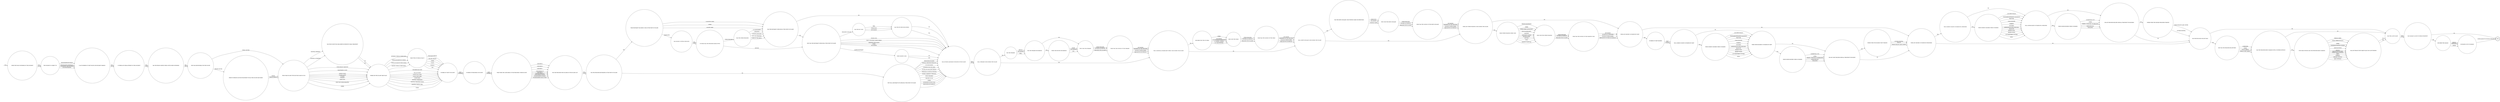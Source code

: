 digraph ESCAPE_FROM_ESCORT {  rankdir=LR;
  node [shape = circle];
  START_NODE [label="", shape=none];
  START_NODE -> 44975 [label = "start"];
  END_NODE [label="END", shape="doublecircle"];
  44134 [label = "WERE ANY INJURIES SUSTAINED BY PRISONERS"];
  44134 -> 45118 [label = "YES"];
  44134 -> 44908 [label = "NO"];
  44143 [label = "WHAT WERE THE CATEGORIES OF THE PRISONERS UNDER ESCORT"];
  44143 -> 45156 [label = "CATEGORY A"];
  44143 -> 45156 [label = "CATEGORY B"];
  44143 -> 45156 [label = "CATEGORY C"];
  44143 -> 45156 [label = "CATEGORISED YO"];
  44143 -> 45156 [label = "CATEGORY D"];
  44143 -> 45156 [label = "UNCATEGORISED YO"];
  44143 -> 45156 [label = "CATEGORISED FEMALE"];
  44143 -> 45156 [label = "UNCATEGORISED FEMALE"];
  44143 -> 45156 [label = "UNCATEGORISED ADULT MALE"];
  44164 [label = "WHICH MINOR INJURIES WERE SUSTAINED"];
  44164 -> 44571 [label = "GRAZES, SCRATCHES OR ABRASIONS"];
  44164 -> 44571 [label = "MINOR BRUISES"];
  44164 -> 44571 [label = "SWELLINGS"];
  44164 -> 44571 [label = "SUPERFICIAL CUTS"];
  44164 -> 44571 [label = "OTHER"];
  44188 [label = "WHAT TYPE OF VEHICLE WAS IT"];
  44188 -> 44448 [label = "COACH"];
  44188 -> 44448 [label = "MINIBUS"];
  44188 -> 44448 [label = "TAXI"];
  44188 -> 44448 [label = "CELLULAR VEHICLE"];
  44188 -> 44448 [label = "SECURE TRANSIT"];
  44188 -> 44448 [label = "OTHER"];
  44211 [label = "WAS THE RESTRAINT OVERCOME AT THE POINT OF ESCAPE"];
  44211 -> 44859 [label = "YES"];
  44211 -> 44443 [label = "NO"];
  44215 [label = "WERE THE ROUNDS DISCHARGED"];
  44215 -> 44994 [label = "LIVE"];
  44215 -> 44994 [label = "BLANK"];
  44215 -> 44994 [label = "NOT KNOWN"];
  44246 [label = "WAS THE FIREARM"];
  44246 -> 44998 [label = "REAL"];
  44246 -> 44998 [label = "REPLICA"];
  44246 -> 44998 [label = "NOT KNOWN"];
  44281 [label = "WAS THE OTHER PRISONER"];
  44281 -> 44211 [label = "A CO-DEFENDANT"];
  44281 -> 44211 [label = "A RELATIVE"];
  44281 -> 44211 [label = "A KNOWN ASSOCIATE"];
  44281 -> 44211 [label = "AN E LIST PRISONER"];
  44281 -> 44211 [label = "NONE OF THE ABOVE"];
  44298 [label = "HAS THE PRISONER BEEN CHARGED WITH A FURTHER OFFENCE"];
  44298 -> 44970 [label = "YES"];
  44298 -> 44696 [label = "NO"];
  44360 [label = "THE INCIDENT IS SUBJECT TO"];
  44360 -> 45066 [label = "INVESTIGATION BY POLICE"];
  44360 -> 45066 [label = "INVESTIGATION INTERNALLY"];
  44360 -> 45066 [label = "GOVERNOR'S ADJUDICATION"];
  44360 -> 45066 [label = "NO INVESTIGATION"];
  44409 [label = "WAS THE ESCORT FOR CHILD BIRTH OR PRE/POST NATAL TREATMENT"];
  44409 -> 45112 [label = "YES"];
  44409 -> 45112 [label = "NO"];
  44419 [label = "WAS THE PRISONER RESTRAINED AT THE POINT OF ESCAPE"];
  44419 -> 44966 [label = "YES"];
  44419 -> 44727 [label = "NO"];
  44426 [label = "ESTIMATED COST OF DAMAGE"];
  44426 -> END_NODE [label = "ENTER AMOUNT IN POUND STERLING"];
  44443 [label = "WAS OUTSIDE ASSISTANCE INVOLVED IN THE ESCAPE"];
  44443 -> 45136 [label = "YES"];
  44443 -> 45136 [label = "NO"];
  44448 [label = "NUMBER OF STAFF ON ESCORT"];
  44448 -> 44757 [label = "MALE"];
  44448 -> 44757 [label = "FEMALE"];
  44490 [label = "FROM WHAT ESCORT TYPE DID THE ESCAPE OCCUR"];
  44490 -> 44409 [label = "HOSPITAL OUTPATIENT"];
  44490 -> 44409 [label = "HOSPITAL INPATIENT"];
  44490 -> 45112 [label = "INTER PRISON TRANSFER"];
  44490 -> 45112 [label = "MAGISTRATES COURT"];
  44490 -> 45112 [label = "CROWN COURT"];
  44490 -> 45112 [label = "COUNTY COURT"];
  44490 -> 45112 [label = "FUNERAL"];
  44490 -> 45112 [label = "WEDDING"];
  44490 -> 45112 [label = "HOME VISIT"];
  44490 -> 45112 [label = "HOSP VISIT (DYING RELATIVE)"];
  44490 -> 45112 [label = "OTHER"];
  44507 [label = "WHAT WAS THE SOURCE OF THE WEAPONS USED"];
  44507 -> 45151 [label = "SECRETED ON PRISONER"];
  44507 -> 45151 [label = "FOUND IN VEHICLE/AREA"];
  44507 -> 45151 [label = "BROUGHT BY OUTSIDE ACCOMPLICE"];
  44507 -> 45151 [label = "NOT KNOWN"];
  44519 [label = "WAS A MINOR INJURY SUSTAINED BY A PRISONER"];
  44519 -> 44164 [label = "YES"];
  44519 -> 44571 [label = "NO"];
  44521 [label = "WAS A CHEMICAL INCAPACITANT SPRAY USED DURING THE ESCAPE"];
  44521 -> 44904 [label = "YES"];
  44521 -> 44729 [label = "NO"];
  44538 [label = "WHERE WERE THE INJURED STAFF TREATED"];
  44538 -> 44134 [label = "PRISON HEALTH CARE CENTRE"];
  44538 -> 44134 [label = "OUTSIDE HOSPITAL"];
  44538 -> 44134 [label = "OWN GP"];
  44539 [label = "WERE MINOR INJURIES SUSTAINED BY STAFF"];
  44539 -> 45154 [label = "YES"];
  44539 -> 45024 [label = "NO"];
  44571 [label = "DID ANY PRISONER REQUIRE MEDICAL TREATMENT FOR INJURIES"];
  44571 -> 44706 [label = "YES"];
  44571 -> 44908 [label = "NO"];
  44581 [label = "WAS DAMAGE CAUSED TO PRISON PROPERTY"];
  44581 -> 44650 [label = "YES"];
  44581 -> END_NODE [label = "NO"];
  44605 [label = "WHO USED THE OTHER WEAPONS"];
  44605 -> 44507 [label = "PRISONER WHO ESCAPED"];
  44605 -> 44507 [label = "OTHER PRISONER"];
  44605 -> 44507 [label = "OUTSIDE ACCOMPLICE"];
  44644 [label = "HAS THE KEY BEEN RECOVERED"];
  44644 -> 44443 [label = "YES"];
  44644 -> 44443 [label = "NO"];
  44650 [label = "DESCRIBE THE DAMAGE"];
  44650 -> 44426 [label = "MINOR"];
  44650 -> 44426 [label = "SERIOUS"];
  44650 -> 44426 [label = "EXTENSIVE"];
  44673 [label = "WERE INSERTS USED"];
  44673 -> 44443 [label = "YES"];
  44673 -> 44443 [label = "NO"];
  44675 [label = "WAS THE KEY USED"];
  44675 -> 44644 [label = "REAL"];
  44675 -> 44644 [label = "IMPROVISED"];
  44675 -> 44644 [label = "NOT KNOWN"];
  44696 [label = "WAS THIS A KPI ESCAPE"];
  44696 -> 44581 [label = "YES"];
  44696 -> 44581 [label = "NO"];
  44706 [label = "WHERE WERE THE INJURED PRISONERS TREATED"];
  44706 -> 44908 [label = "PRISON HEALTH CARE CENTRE"];
  44706 -> 44908 [label = "OUTSIDE HOSPITAL"];
  44715 [label = "WHO USED THE SPRAY"];
  44715 -> 44838 [label = "PRISONER WHO ESCAPED"];
  44715 -> 44838 [label = "OTHER PRISONER"];
  44715 -> 44838 [label = "OUTSIDE ACCOMPLICE"];
  44727 [label = "WHY WAS A RESTRAINT NOT APPLIED AT THE POINT OF ESCAPE"];
  44727 -> 44443 [label = "GOVERNORS INSTRUCTION"];
  44727 -> 44443 [label = "PREVENTED BY DISABILITY"];
  44727 -> 44443 [label = "PREVENTED BY INJURY"];
  44727 -> 44443 [label = "MEDICAL TREATMENT/REQUEST"];
  44727 -> 44443 [label = "IN COURT ROOM"];
  44727 -> 44443 [label = "LOCATED IN SECURE AREA"];
  44727 -> 44443 [label = "IN CELL OF CELLULAR VEHICLE"];
  44727 -> 44443 [label = "TRANSFER TO MENTAL HOSPITAL"];
  44727 -> 44443 [label = "DURING MARRIAGE CEREMONY"];
  44727 -> 44443 [label = "NONE AVAILABLE"];
  44727 -> 44443 [label = "FAILURE TO USE"];
  44727 -> 44443 [label = "OTHER"];
  44729 [label = "WAS A KNIFE OR BLADE USED DURING THE ESCAPE"];
  44729 -> 45068 [label = "YES"];
  44729 -> 44845 [label = "NO"];
  44754 [label = "WHO USED THE KNIFE OR BLADE"];
  44754 -> 45080 [label = "PRISONER WHO ESCAPED"];
  44754 -> 45080 [label = "OTHER PRISONER"];
  44754 -> 45080 [label = "OUTSIDE ACCOMPLICE"];
  44757 [label = "NUMBER OF PRISONERS ON ESCORT"];
  44757 -> 44143 [label = "MALE"];
  44757 -> 44143 [label = "FEMALE"];
  44828 [label = "IS THERE ANY MEDIA INTEREST IN THIS INCIDENT"];
  44828 -> 45089 [label = "YES"];
  44828 -> 45089 [label = "NO"];
  44838 [label = "WHAT WAS THE SOURCE OF THE SPRAY"];
  44838 -> 44729 [label = "SECRETED ON THE PRISONER"];
  44838 -> 44729 [label = "FOUND IN VEHICLE/AREA"];
  44838 -> 44729 [label = "BROUGHT BY ACCOMPLICE"];
  44838 -> 44729 [label = "NOT KNOWN"];
  44845 [label = "WERE ANY OTHER WEAPONS USED DURING THE ESCAPE"];
  44845 -> 44882 [label = "YES"];
  44845 -> 45151 [label = "NO"];
  44850 [label = "PRIOR TO PRIVATE SECTOR INVOLVEMENT WOULD THE ESCORT HAVE BEEN"];
  44850 -> 44490 [label = "PRISON SERVICE"];
  44850 -> 44490 [label = "POLICE"];
  44859 [label = "HOW WAS THE RESTRAINT OVERCOME AT THE POINT OF ESCAPE"];
  44859 -> 44675 [label = "PRISONER USED KEY"];
  44859 -> 44673 [label = "SLIPPED RESTRAINT"];
  44859 -> 44443 [label = "PICKED LOCK"];
  44859 -> 44443 [label = "STAFF UNLOCKED UNDER THREAT"];
  44859 -> 44443 [label = "IMPROPER APPLICATION"];
  44859 -> 44443 [label = "OTHER"];
  44859 -> 44443 [label = "NOT KNOWN"];
  44882 [label = "WHAT OTHER WEAPONS WERE USED"];
  44882 -> 44605 [label = "OTHER SHARP INSTRUMENT"];
  44882 -> 44605 [label = "BLUNT INSTRUMENT"];
  44882 -> 44605 [label = "LIGATURE"];
  44882 -> 44605 [label = "DANGEROUS LIQUID"];
  44882 -> 44605 [label = "EXCRETA/URINE"];
  44882 -> 44605 [label = "SPITTING"];
  44882 -> 44605 [label = "FOOD"];
  44882 -> 44605 [label = "THROWN FURNITURE"];
  44882 -> 44605 [label = "THROWN EQUIPMENT"];
  44882 -> 44605 [label = "OTHER"];
  44904 [label = "DESCRIBE THE TYPE OF SPRAY"];
  44904 -> 44715 [label = "C.N (CHLORACETOPHEONE)"];
  44904 -> 44715 [label = "C.S (ORTHO..NITRILE)"];
  44904 -> 44715 [label = "O.C (MACE/PEPPER)"];
  44904 -> 44715 [label = "OTHER"];
  44904 -> 44715 [label = "NOT KNOWN"];
  44908 [label = "HAS PRISONER BEEN RECAPTURED"];
  44908 -> 45025 [label = "YES"];
  44908 -> 44696 [label = "NO"];
  44930 [label = "TO WHOM WAS THE PRISONER HANDCUFFED"];
  44930 -> 44859 [label = "OFFICER"];
  44930 -> 44281 [label = "OTHER PRISONER"];
  44966 [label = "WHAT RESTRAINT WAS BEING USED AT THE POINT OF ESCAPE"];
  44966 -> 45149 [label = "HANDCUFFS"];
  44966 -> 44211 [label = "ESCORT CHAIN"];
  44966 -> 44211 [label = "CLOSETING CHAIN"];
  44966 -> 44211 [label = "OTHER"];
  44970 [label = "WITH WHAT OFFENCE HAS THE PRISONER BEEN CHARGED"];
  44970 -> 45145 [label = "MURDER/ATTEMPTED MURDER"];
  44970 -> 45145 [label = "MANSLAUGHTER"];
  44970 -> 45145 [label = "ASSAULT"];
  44970 -> 45145 [label = "RAPE/ATTEMPTED RAPE"];
  44970 -> 45145 [label = "OTHER SEXUAL OFFENCE"];
  44970 -> 45145 [label = "THEFT"];
  44970 -> 45145 [label = "ROBBERY"];
  44970 -> 45145 [label = "FIREARM OFFENCE"];
  44970 -> 45145 [label = "DRUG OFFENCE"];
  44970 -> 45145 [label = "VEHICLE CRIME"];
  44970 -> 45145 [label = "PUBLIC ORDER OFFENCE"];
  44970 -> 45145 [label = "OTHER"];
  44975 [label = "WERE THE POLICE INFORMED OF THE INCIDENT"];
  44975 -> 44360 [label = "YES"];
  44975 -> 44360 [label = "NO"];
  44994 [label = "WHO USED THE FIREARM"];
  44994 -> 45104 [label = "PRISONER WHO ESCAPED"];
  44994 -> 45104 [label = "OTHER PRISONER"];
  44994 -> 45104 [label = "OUTSIDE ACCOMPLICE"];
  44998 [label = "WAS THE FIREARM DISCHARGED"];
  44998 -> 44215 [label = "YES"];
  44998 -> 44994 [label = "NO"];
  45024 [label = "DID ANY STAFF REQUIRE MEDICAL TREATMENT FOR INJURY"];
  45024 -> 44538 [label = "YES"];
  45024 -> 44134 [label = "NO"];
  45025 [label = "HOW WAS THE PRISONER RECAPTURED"];
  45025 -> 44298 [label = "POLICE ARREST"];
  45025 -> 44298 [label = "PRISON STAFF ARREST"];
  45025 -> 44298 [label = "SURRENDER"];
  45025 -> 44298 [label = "OTHER"];
  45030 [label = "WHICH SERIOUS INJURIES WERE SUSTAINED"];
  45030 -> 44539 [label = "FRACTURE"];
  45030 -> 44539 [label = "SCALD OR BURN"];
  45030 -> 44539 [label = "STABBING"];
  45030 -> 44539 [label = "CRUSHING"];
  45030 -> 44539 [label = "EXTENSIVE/MULTIPLE BRUISING"];
  45030 -> 44539 [label = "BLACK EYE"];
  45030 -> 44539 [label = "BROKEN NOSE"];
  45030 -> 44539 [label = "BROKEN TEETH"];
  45030 -> 44539 [label = "CUTS REQUIRING SUTURES"];
  45030 -> 44539 [label = "BITES"];
  45030 -> 44539 [label = "GUN SHOT WOUND"];
  45030 -> 44539 [label = "TEMPORARY/PERMANENT BLINDNESS"];
  45035 [label = "WHICH SERIOUS INJURIES WERE SUSTAINED"];
  45035 -> 44519 [label = "FRACTURE"];
  45035 -> 44519 [label = "SCALD OR BURN"];
  45035 -> 44519 [label = "STABBING"];
  45035 -> 44519 [label = "CRUSHING"];
  45035 -> 44519 [label = "EXTENSIVE/MULTIPLE BRUISING"];
  45035 -> 44519 [label = "BLACK EYE"];
  45035 -> 44519 [label = "BROKEN NOSE"];
  45035 -> 44519 [label = "BROKEN TEETH"];
  45035 -> 44519 [label = "CUTS REQUIRING SUTURES"];
  45035 -> 44519 [label = "BITES"];
  45035 -> 44519 [label = "GUN SHOT WOUND"];
  45035 -> 44519 [label = "TEMPORARY/PERMANENT BLINDNESS"];
  45066 [label = "IS ANY MEMBER OF STAFF FACING DISCIPLINARY CHARGES"];
  45066 -> 44828 [label = "YES"];
  45066 -> 44828 [label = "NO"];
  45068 [label = "WAS THE KNIFE OR BLADE USED PURPOSE MADE OR IMPROVISED"];
  45068 -> 44754 [label = "PURPOSE MADE"];
  45068 -> 44754 [label = "IMPROVISED"];
  45068 -> 44754 [label = "NOT KNOWN"];
  45070 [label = "NUMBER OF STAFF INJURED"];
  45070 -> 45157 [label = "MALE"];
  45070 -> 45157 [label = "FEMALE"];
  45080 [label = "WHAT WAS THE SOURCE OF THE KNIFE OR BLADE"];
  45080 -> 44845 [label = "SECRETED ON THE PRISONER"];
  45080 -> 44845 [label = "FOUND IN VEHICLE/AREA"];
  45080 -> 44845 [label = "BROUGHT BY ACCOMPLICE"];
  45080 -> 44845 [label = "NOT KNOWN"];
  45089 [label = "HAS THE PRISON SERVICE PRESS OFFICE BEEN INFORMED"];
  45089 -> 45110 [label = "YES"];
  45089 -> 45110 [label = "NO"];
  45104 [label = "WHAT WAS THE SOURCE OF THE FIREARM"];
  45104 -> 44521 [label = "SECRETED ON THE PRISONER"];
  45104 -> 44521 [label = "FOUND IN VEHICLE/AREA"];
  45104 -> 44521 [label = "BROUGHT BY ACCOMPLICE"];
  45104 -> 44521 [label = "NOT KNOWN"];
  45110 [label = "WHO WAS RESPONSIBLE FOR THE ESCORT"];
  45110 -> 44490 [label = "PUBLIC SECTOR"];
  45110 -> 44850 [label = "PRIVATE SECTOR"];
  45112 [label = "WHERE DID THE ESCAPE TAKE PLACE"];
  45112 -> 44188 [label = "VEHICLE EN ROUTE TO VENUE"];
  45112 -> 44188 [label = "VEHICLE EN ROUTE FROM VENUE"];
  45112 -> 44188 [label = "LEAVING VEHICLE (DEBUSSING)"];
  45112 -> 44188 [label = "ENTERING VEHICLE (EMBUSSING)"];
  45112 -> 44448 [label = "UNSCHEDULED STOP"];
  45112 -> 44448 [label = "CELL AT COURT"];
  45112 -> 44448 [label = "COURT CELLS AREA"];
  45112 -> 44448 [label = "COURT VISITS AREA"];
  45112 -> 44448 [label = "COURT DOCK"];
  45112 -> 44448 [label = "HOSPITAL WARD/ROOM"];
  45112 -> 44448 [label = "HOSPITAL TREATMENT ROOM"];
  45112 -> 44448 [label = "HOSPITAL WAITING AREA"];
  45112 -> 44448 [label = "OTHER"];
  45118 [label = "WAS A SERIOUS INJURY SUSTAINED BY A PRISONER"];
  45118 -> 45035 [label = "YES"];
  45118 -> 44519 [label = "NO"];
  45136 [label = "WAS A FIREARM USED DURING THE ESCAPE"];
  45136 -> 44246 [label = "YES"];
  45136 -> 44521 [label = "NO"];
  45145 [label = "HAS ANY PROSECUTION TAKEN PLACE OR IS ANY PENDING"];
  45145 -> 44696 [label = "YES"];
  45145 -> 44696 [label = "NO"];
  45149 [label = "WAS DOUBLE CUFFING EMPLOYED"];
  45149 -> 44930 [label = "YES"];
  45149 -> 44930 [label = "NO"];
  45151 [label = "WERE ANY INJURIES SUSTAINED BY STAFF"];
  45151 -> 45070 [label = "YES"];
  45151 -> 44134 [label = "NO"];
  45154 [label = "WHICH MINOR INJURIES WERE SUSTAINED"];
  45154 -> 45024 [label = "GRAZES, SCRATCHES OR ABRASIONS"];
  45154 -> 45024 [label = "MINOR BRUISES"];
  45154 -> 45024 [label = "SWELLINGS"];
  45154 -> 45024 [label = "SUPERFICIAL CUTS"];
  45154 -> 45024 [label = "OTHER"];
  45156 [label = "WAS THE PRISONER WHO ESCAPED ON THE ESCAPE LIST"];
  45156 -> 44419 [label = "YES"];
  45156 -> 44419 [label = "NO"];
  45157 [label = "WAS A SERIOUS INJURY SUSTAINED BY STAFF"];
  45157 -> 45030 [label = "YES"];
  45157 -> 44539 [label = "NO"];
}
